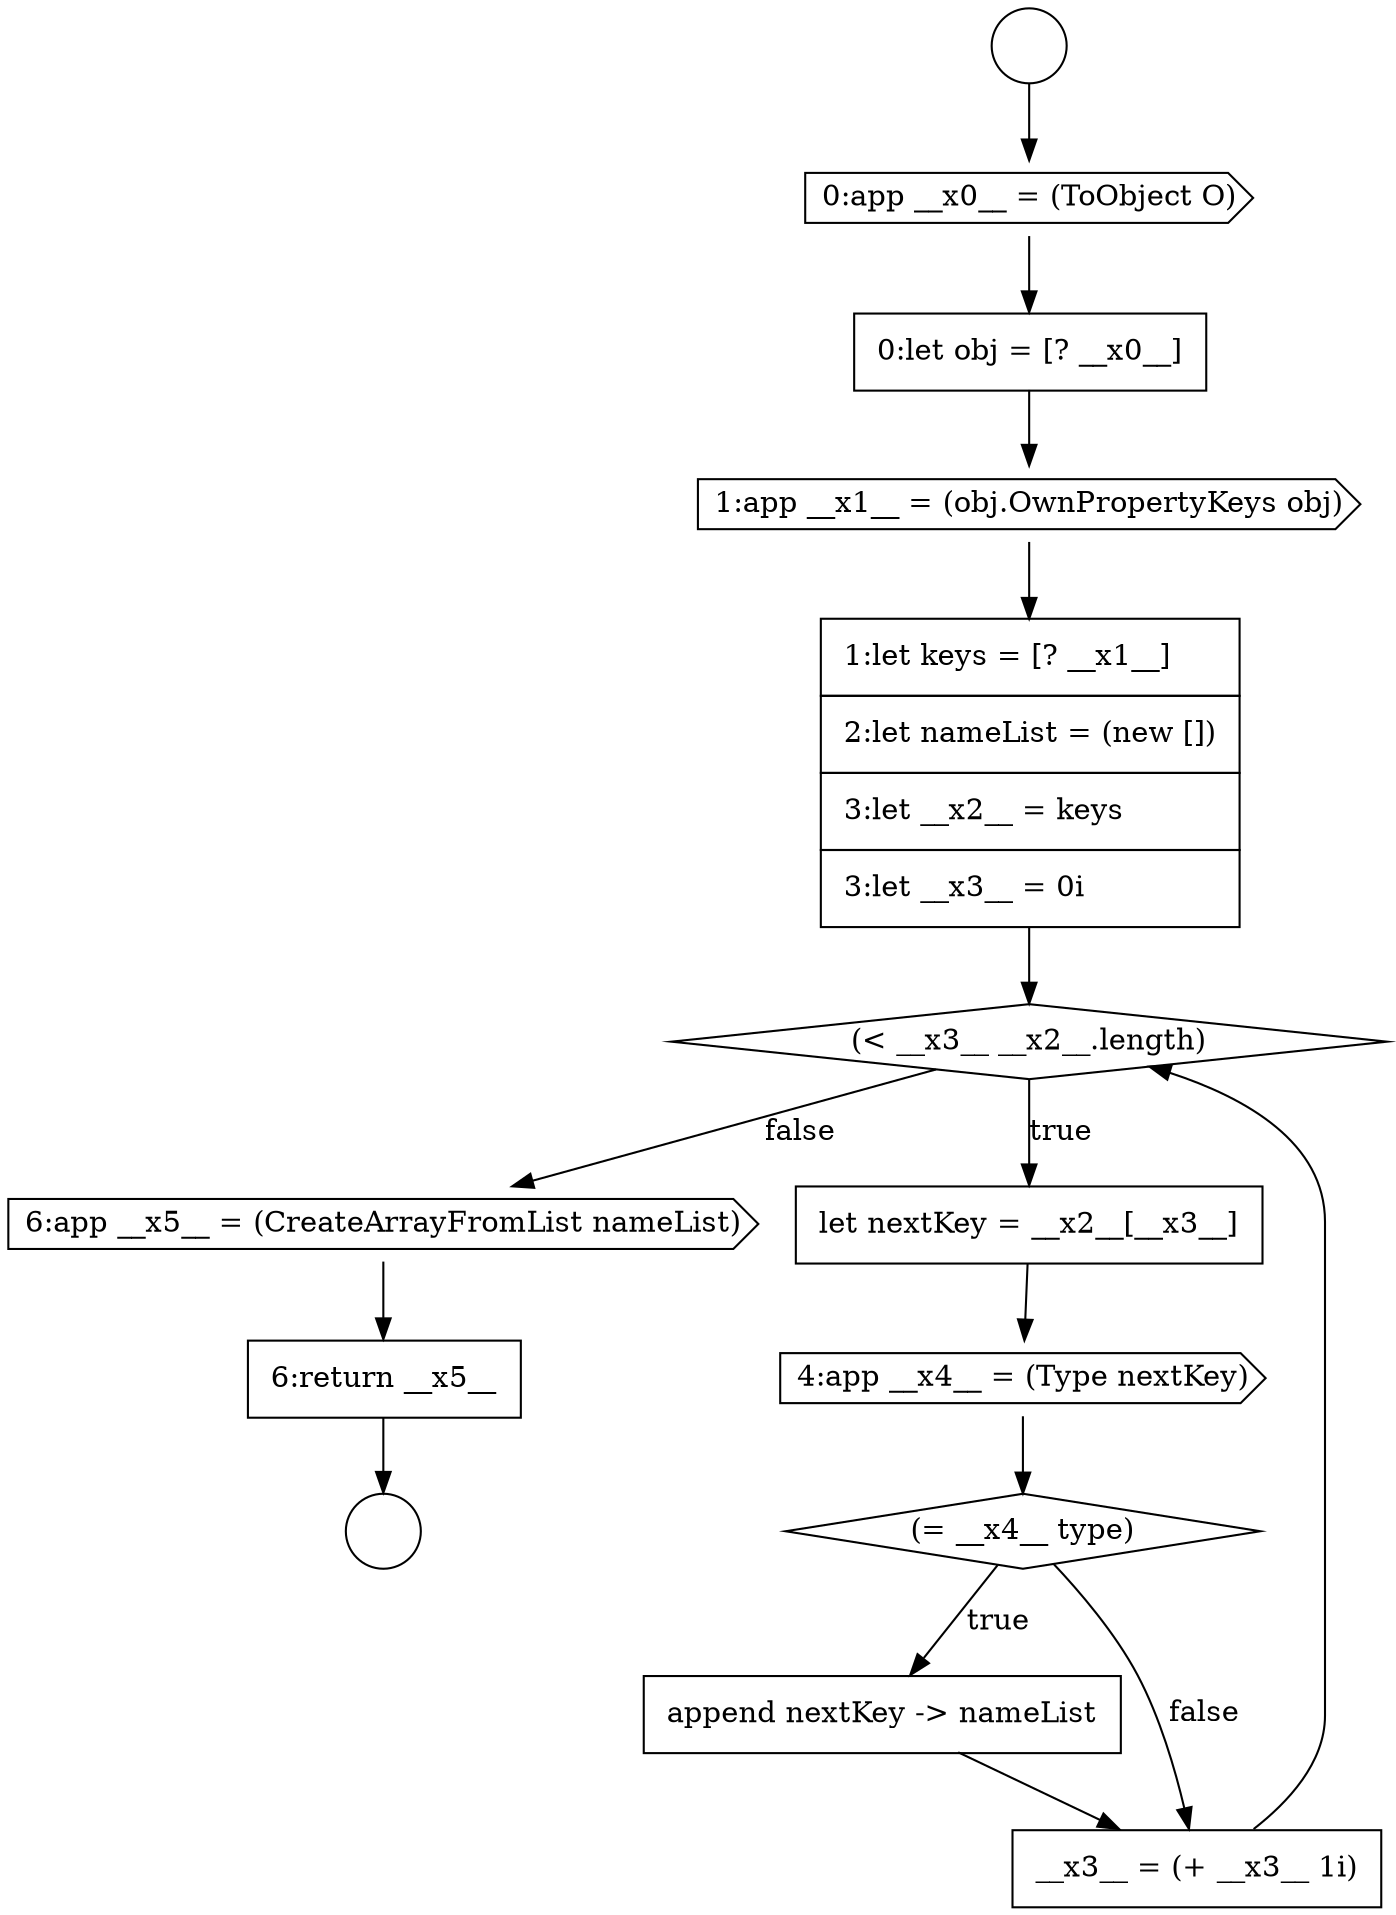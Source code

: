 digraph {
  node11724 [shape=none, margin=0, label=<<font color="black">
    <table border="0" cellborder="1" cellspacing="0" cellpadding="10">
      <tr><td align="left">6:return __x5__</td></tr>
    </table>
  </font>> color="black" fillcolor="white" style=filled]
  node11720 [shape=diamond, label=<<font color="black">(= __x4__ type)</font>> color="black" fillcolor="white" style=filled]
  node11716 [shape=none, margin=0, label=<<font color="black">
    <table border="0" cellborder="1" cellspacing="0" cellpadding="10">
      <tr><td align="left">1:let keys = [? __x1__]</td></tr>
      <tr><td align="left">2:let nameList = (new [])</td></tr>
      <tr><td align="left">3:let __x2__ = keys</td></tr>
      <tr><td align="left">3:let __x3__ = 0i</td></tr>
    </table>
  </font>> color="black" fillcolor="white" style=filled]
  node11723 [shape=cds, label=<<font color="black">6:app __x5__ = (CreateArrayFromList nameList)</font>> color="black" fillcolor="white" style=filled]
  node11719 [shape=cds, label=<<font color="black">4:app __x4__ = (Type nextKey)</font>> color="black" fillcolor="white" style=filled]
  node11715 [shape=cds, label=<<font color="black">1:app __x1__ = (obj.OwnPropertyKeys obj)</font>> color="black" fillcolor="white" style=filled]
  node11714 [shape=none, margin=0, label=<<font color="black">
    <table border="0" cellborder="1" cellspacing="0" cellpadding="10">
      <tr><td align="left">0:let obj = [? __x0__]</td></tr>
    </table>
  </font>> color="black" fillcolor="white" style=filled]
  node11718 [shape=none, margin=0, label=<<font color="black">
    <table border="0" cellborder="1" cellspacing="0" cellpadding="10">
      <tr><td align="left">let nextKey = __x2__[__x3__]</td></tr>
    </table>
  </font>> color="black" fillcolor="white" style=filled]
  node11713 [shape=cds, label=<<font color="black">0:app __x0__ = (ToObject O)</font>> color="black" fillcolor="white" style=filled]
  node11717 [shape=diamond, label=<<font color="black">(&lt; __x3__ __x2__.length)</font>> color="black" fillcolor="white" style=filled]
  node11711 [shape=circle label=" " color="black" fillcolor="white" style=filled]
  node11721 [shape=none, margin=0, label=<<font color="black">
    <table border="0" cellborder="1" cellspacing="0" cellpadding="10">
      <tr><td align="left">append nextKey -&gt; nameList</td></tr>
    </table>
  </font>> color="black" fillcolor="white" style=filled]
  node11722 [shape=none, margin=0, label=<<font color="black">
    <table border="0" cellborder="1" cellspacing="0" cellpadding="10">
      <tr><td align="left">__x3__ = (+ __x3__ 1i)</td></tr>
    </table>
  </font>> color="black" fillcolor="white" style=filled]
  node11712 [shape=circle label=" " color="black" fillcolor="white" style=filled]
  node11718 -> node11719 [ color="black"]
  node11714 -> node11715 [ color="black"]
  node11723 -> node11724 [ color="black"]
  node11713 -> node11714 [ color="black"]
  node11711 -> node11713 [ color="black"]
  node11722 -> node11717 [ color="black"]
  node11715 -> node11716 [ color="black"]
  node11721 -> node11722 [ color="black"]
  node11717 -> node11718 [label=<<font color="black">true</font>> color="black"]
  node11717 -> node11723 [label=<<font color="black">false</font>> color="black"]
  node11719 -> node11720 [ color="black"]
  node11716 -> node11717 [ color="black"]
  node11720 -> node11721 [label=<<font color="black">true</font>> color="black"]
  node11720 -> node11722 [label=<<font color="black">false</font>> color="black"]
  node11724 -> node11712 [ color="black"]
}
